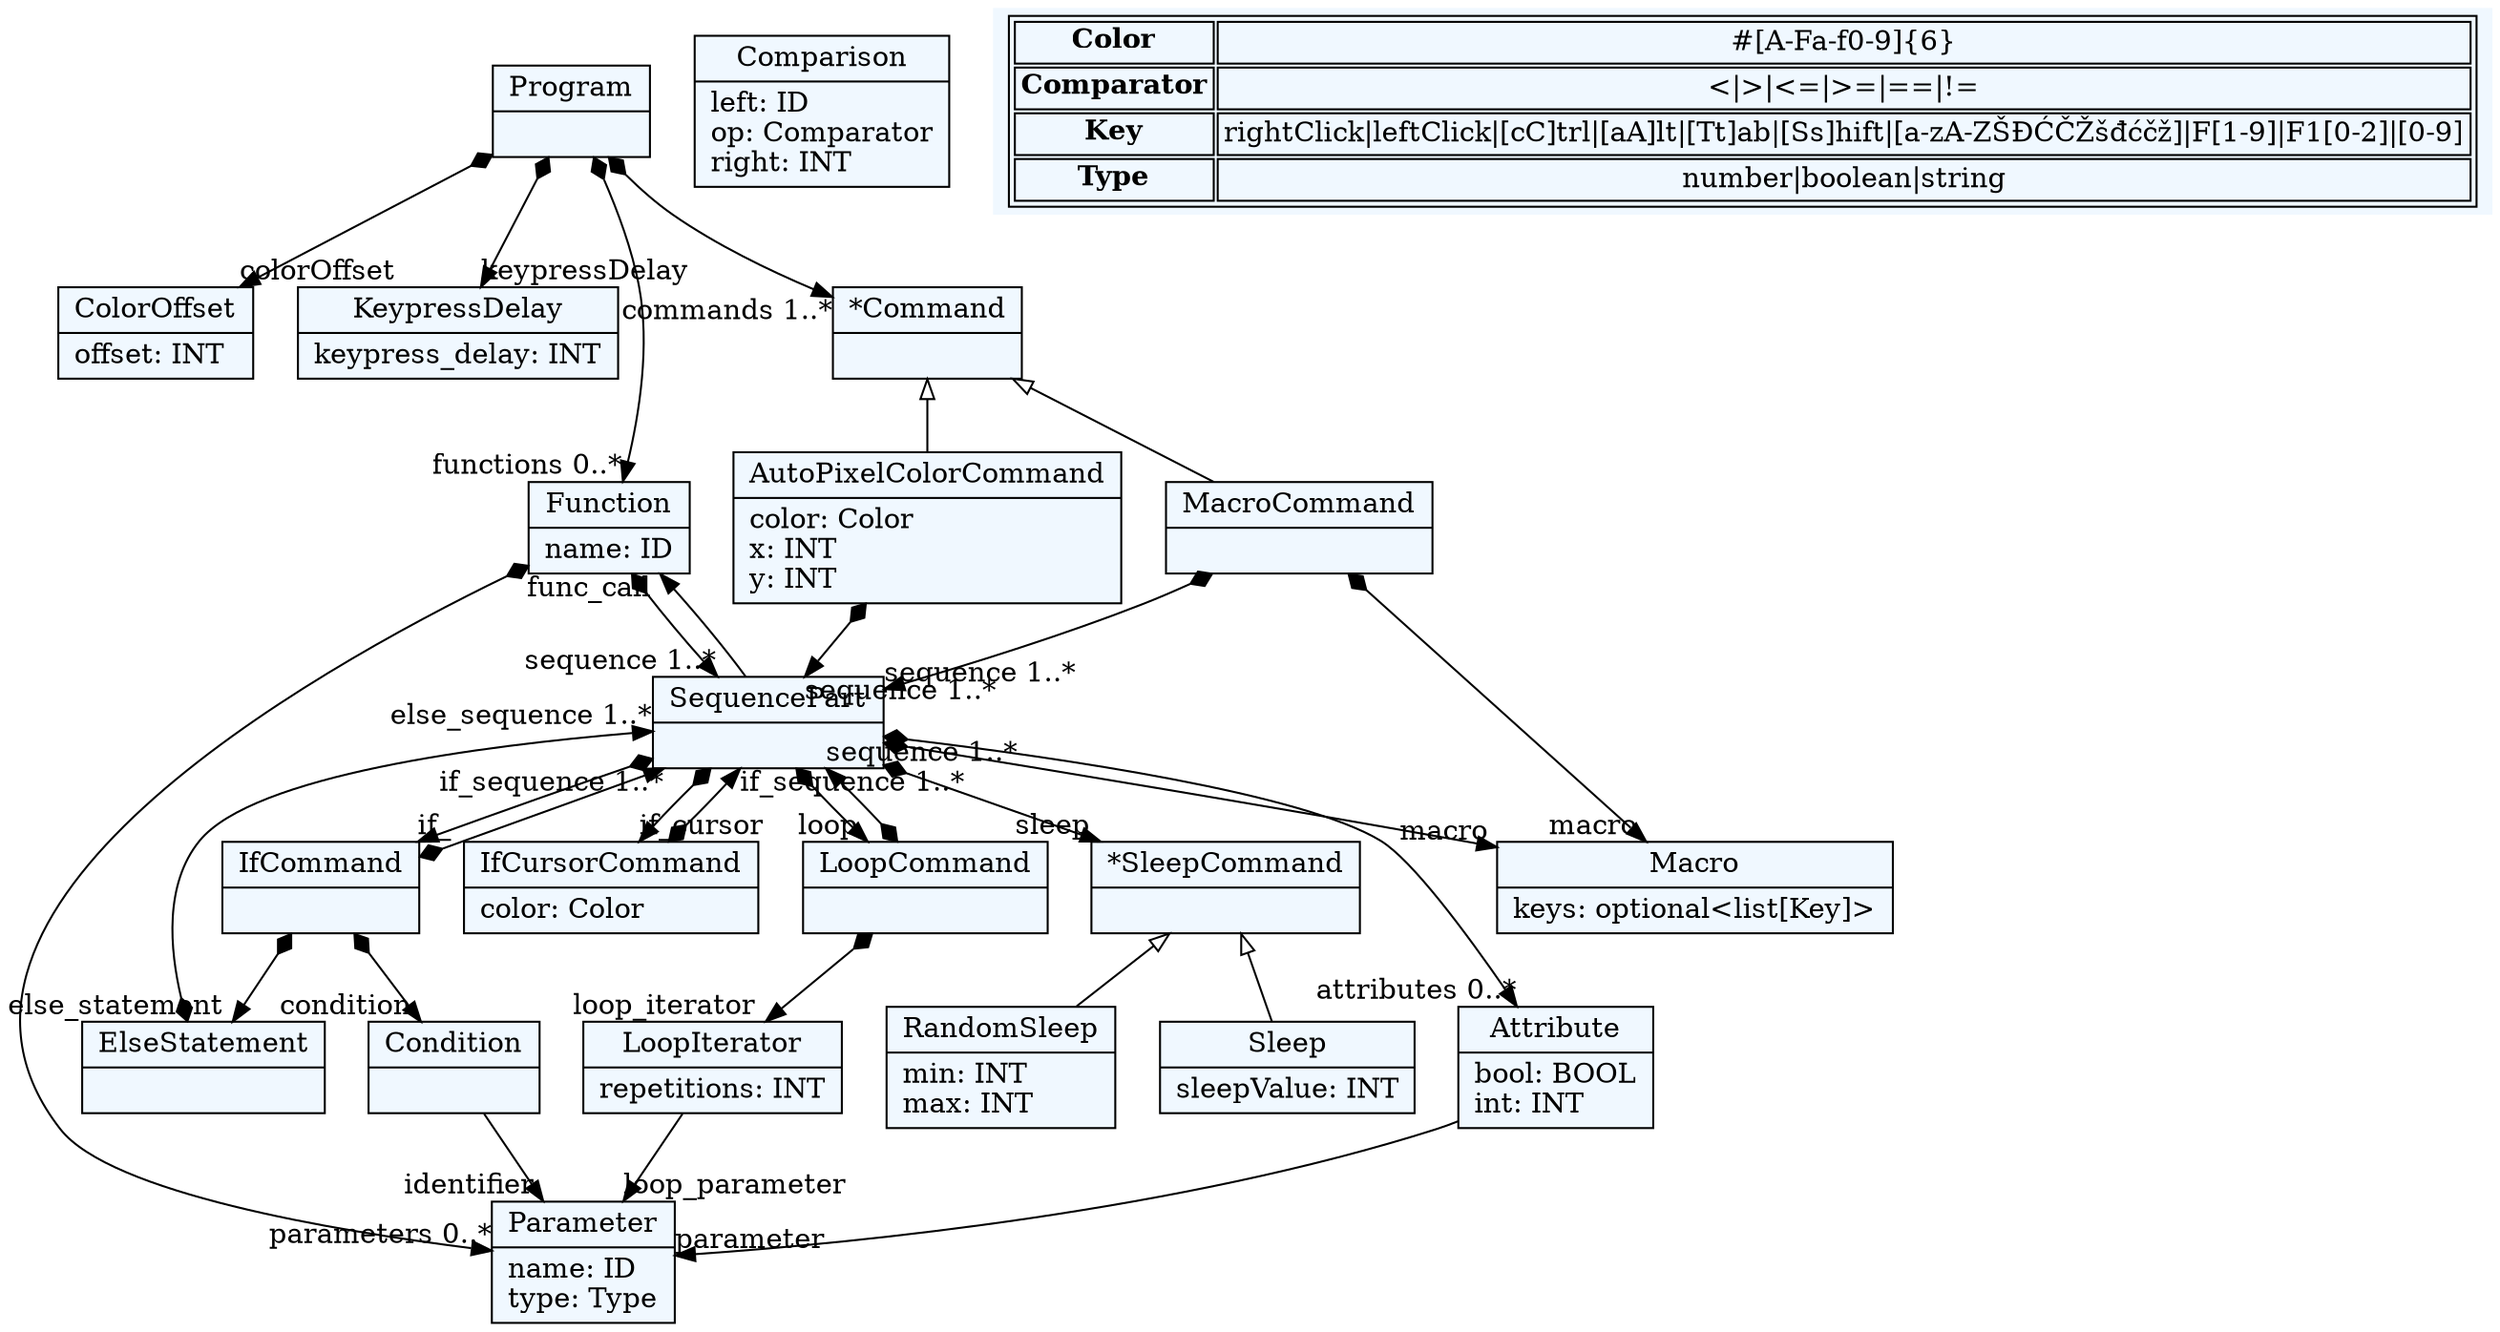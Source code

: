 
    digraph textX {
    fontname = "Bitstream Vera Sans"
    fontsize = 8
    node[
        shape=record,
        style=filled,
        fillcolor=aliceblue
    ]
    nodesep = 0.3
    edge[dir=black,arrowtail=empty]


2044145438464[ label="{Program|}"]

2044145453344[ label="{ColorOffset|offset: INT\l}"]

2044145435488[ label="{KeypressDelay|keypress_delay: INT\l}"]

2044145437472[ label="{Parameter|name: ID\ltype: Type\l}"]

2044145439456[ label="{Function|name: ID\l}"]

2044145444416[ label="{Macro|keys: optional\<list[Key]\>\l}"]

2044145460288[ label="{Comparison|left: ID\lop: Comparator\lright: INT\l}"]

2044145458304[ label="{Condition|}"]

2044145340256[ label="{ElseStatement|}"]

2044145339264[ label="{IfCommand|}"]

2044145362080[ label="{IfCursorCommand|color: Color\l}"]

2044145342240[ label="{RandomSleep|min: INT\lmax: INT\l}"]

2044145357120[ label="{Sleep|sleepValue: INT\l}"]

2044145358112[ label="{*SleepCommand|}"]

2044145334304[ label="{LoopIterator|repetitions: INT\l}"]

2044145335296[ label="{LoopCommand|}"]

2044145351168[ label="{Attribute|bool: BOOL\lint: INT\l}"]

2044145341248[ label="{SequencePart|}"]

2044145344224[ label="{MacroCommand|}"]

2044145356128[ label="{AutoPixelColorCommand|color: Color\lx: INT\ly: INT\l}"]

2044145354144[ label="{*Command|}"]



2044145438464 -> 2044145435488[arrowtail=diamond, dir=both, headlabel="keypressDelay "]
2044145438464 -> 2044145453344[arrowtail=diamond, dir=both, headlabel="colorOffset "]
2044145438464 -> 2044145439456[arrowtail=diamond, dir=both, headlabel="functions 0..*"]
2044145438464 -> 2044145354144[arrowtail=diamond, dir=both, headlabel="commands 1..*"]
2044145439456 -> 2044145437472[arrowtail=diamond, dir=both, headlabel="parameters 0..*"]
2044145439456 -> 2044145341248[arrowtail=diamond, dir=both, headlabel="sequence 1..*"]
2044145458304 -> 2044145437472[headlabel="identifier "]
2044145340256 -> 2044145341248[arrowtail=diamond, dir=both, headlabel="else_sequence 1..*"]
2044145339264 -> 2044145458304[arrowtail=diamond, dir=both, headlabel="condition "]
2044145339264 -> 2044145341248[arrowtail=diamond, dir=both, headlabel="if_sequence 1..*"]
2044145339264 -> 2044145340256[arrowtail=diamond, dir=both, headlabel="else_statement "]
2044145362080 -> 2044145341248[arrowtail=diamond, dir=both, headlabel="if_sequence 1..*"]
2044145358112 -> 2044145357120 [dir=back]
2044145358112 -> 2044145342240 [dir=back]
2044145334304 -> 2044145437472[headlabel="loop_parameter "]
2044145335296 -> 2044145334304[arrowtail=diamond, dir=both, headlabel="loop_iterator "]
2044145335296 -> 2044145341248[arrowtail=diamond, dir=both, headlabel="sequence 1..*"]
2044145351168 -> 2044145437472[headlabel="parameter "]
2044145341248 -> 2044145362080[arrowtail=diamond, dir=both, headlabel="if_cursor "]
2044145341248 -> 2044145339264[arrowtail=diamond, dir=both, headlabel="if_ "]
2044145341248 -> 2044145335296[arrowtail=diamond, dir=both, headlabel="loop "]
2044145341248 -> 2044145358112[arrowtail=diamond, dir=both, headlabel="sleep "]
2044145341248 -> 2044145439456[headlabel="func_call "]
2044145341248 -> 2044145351168[arrowtail=diamond, dir=both, headlabel="attributes 0..*"]
2044145341248 -> 2044145444416[arrowtail=diamond, dir=both, headlabel="macro "]
2044145344224 -> 2044145444416[arrowtail=diamond, dir=both, headlabel="macro "]
2044145344224 -> 2044145341248[arrowtail=diamond, dir=both, headlabel="sequence 1..*"]
2044145356128 -> 2044145341248[arrowtail=diamond, dir=both, headlabel="sequence 1..*"]
2044145354144 -> 2044145356128 [dir=back]
2044145354144 -> 2044145344224 [dir=back]
match_rules [ shape=plaintext, label=< <table>
	<tr>
		<td><b>Color</b></td><td>#[A-Fa-f0-9]{6}</td>
	</tr>
	<tr>
		<td><b>Comparator</b></td><td>&lt;|&gt;|&lt;=|&gt;=|==|!=</td>
	</tr>
	<tr>
		<td><b>Key</b></td><td>rightClick|leftClick|[cC]trl|[aA]lt|[Tt]ab|[Ss]hift|[a-zA-ZŠĐĆČŽšđćčž]|F[1-9]|F1[0-2]|[0-9]</td>
	</tr>
	<tr>
		<td><b>Type</b></td><td>number|boolean|string</td>
	</tr>
</table> >]


}

